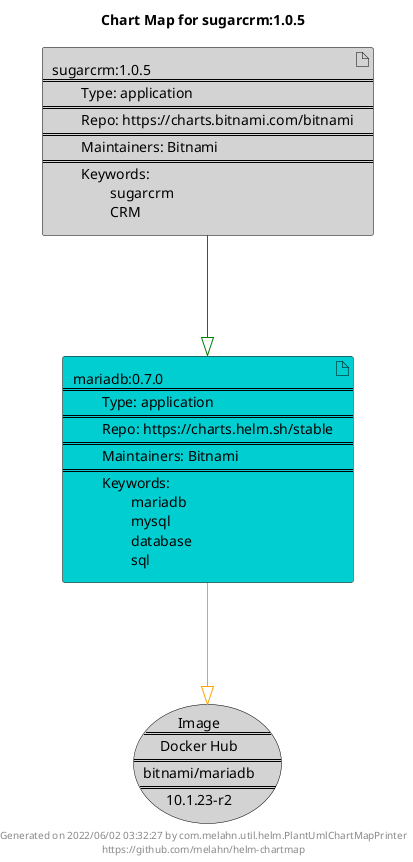 @startuml
skinparam linetype ortho
skinparam backgroundColor white
skinparam usecaseBorderColor black
skinparam usecaseArrowColor LightSlateGray
skinparam artifactBorderColor black
skinparam artifactArrowColor LightSlateGray

title Chart Map for sugarcrm:1.0.5

'There are 2 referenced Helm Charts
artifact "mariadb:0.7.0\n====\n\tType: application\n====\n\tRepo: https://charts.helm.sh/stable\n====\n\tMaintainers: Bitnami\n====\n\tKeywords: \n\t\tmariadb\n\t\tmysql\n\t\tdatabase\n\t\tsql" as mariadb_0_7_0 #DarkTurquoise
artifact "sugarcrm:1.0.5\n====\n\tType: application\n====\n\tRepo: https://charts.bitnami.com/bitnami\n====\n\tMaintainers: Bitnami\n====\n\tKeywords: \n\t\tsugarcrm\n\t\tCRM" as sugarcrm_1_0_5 #LightGrey

'There is one referenced Docker Image
usecase "Image\n====\nDocker Hub\n====\nbitnami/mariadb\n====\n10.1.23-r2" as bitnami_mariadb_10_1_23_r2 #LightGray

'Chart Dependencies
sugarcrm_1_0_5--[#green]-|>mariadb_0_7_0
mariadb_0_7_0--[#orange]-|>bitnami_mariadb_10_1_23_r2

center footer Generated on 2022/06/02 03:32:27 by com.melahn.util.helm.PlantUmlChartMapPrinter\nhttps://github.com/melahn/helm-chartmap
@enduml
